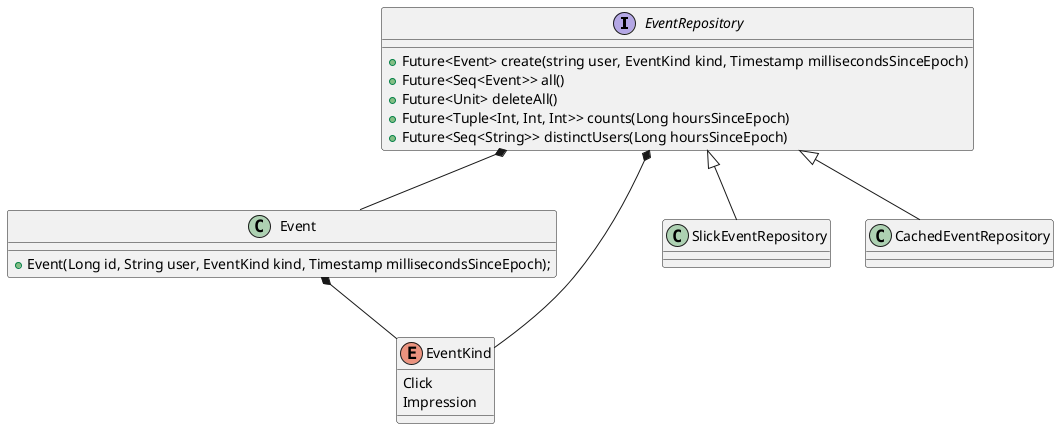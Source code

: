 @startuml
interface EventRepository {
        +Future<Event> create(string user, EventKind kind, Timestamp millisecondsSinceEpoch)
        +Future<Seq<Event>> all()
        +Future<Unit> deleteAll()
        +Future<Tuple<Int, Int, Int>> counts(Long hoursSinceEpoch)
        +Future<Seq<String>> distinctUsers(Long hoursSinceEpoch)
}

class Event {
       +Event(Long id, String user, EventKind kind, Timestamp millisecondsSinceEpoch);
}

enum EventKind {
        Click
        Impression
}

class SlickEventRepository
class CachedEventRepository

EventRepository <|-- SlickEventRepository
EventRepository <|-- CachedEventRepository

EventRepository *-- Event
EventRepository *-- EventKind
Event *-- EventKind
@enduml